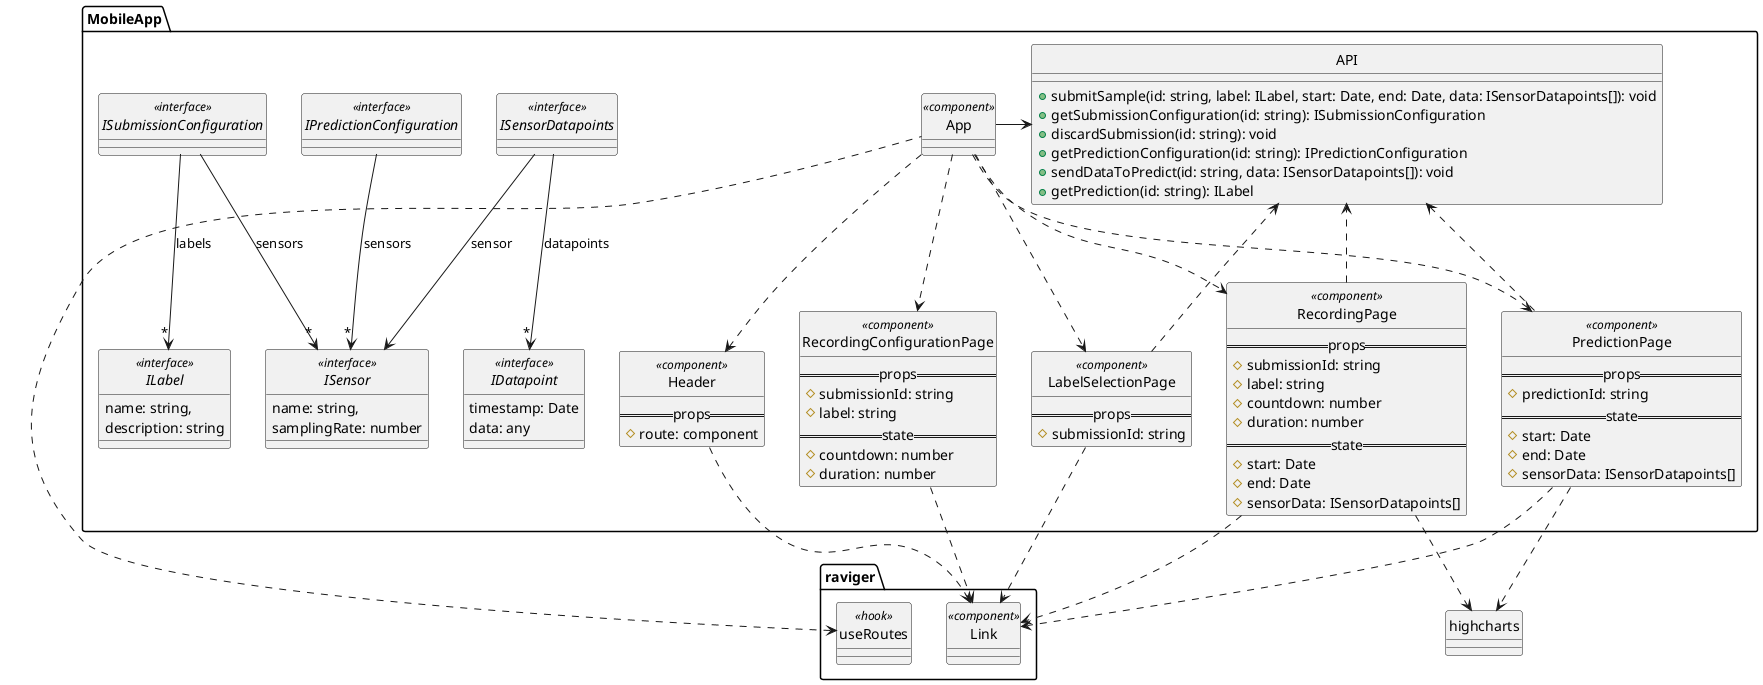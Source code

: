@startuml DesktopApp
' skinparam monochrome true
' skinparam linetype ortho
hide circle

class "highcharts"
class "raviger.useRoutes" << hook >>
class "raviger.Link" << component >>
' class "MaterialUI.TextField" << component >>
' class "MaterialUI.Button" << component >>
' class "MaterialUI.Checkbox" << component >>
' class "MaterialUI.Dropdown" << component >>
' class "MaterialUI.FormControlLabel" << component >>
' class "MaterialUI.Accordion" << component >>
' class "MaterialUI.List" << component >>
' class "MaterialUI.ListItem" << component >>
' class "MaterialUI.ListItemIcon" << component >>
' class "MaterialUI.Table" << component >>
' class "MaterialUI.TableHead" << component >>
' class "MaterialUI.TableRow" << component >>
' class "MaterialUI.TableCell" << component >>
' class "MaterialUI.TableBody" << component >>
' class "MaterialUI.CircularProgressWithLabel" << component >>

package MobileApp {
    interface ISensor << interface >> {
        name: string,
        samplingRate: number
    }
    interface ILabel << interface >> {
        name: string,
        description: string
    }
    interface ISensorDatapoints << interface >>
    ISensorDatapoints --> "*" IDatapoint : datapoints
    ISensorDatapoints --> ISensor: sensor
    interface IDatapoint << interface >> {
        timestamp: Date
        data: any
    }
    interface ISubmissionConfiguration << interface >>
    ISubmissionConfiguration --> "*" ILabel : labels
    ISubmissionConfiguration --> "*" ISensor : sensors
    interface IPredictionConfiguration << interface >>
    IPredictionConfiguration --> "*" ISensor : sensors

    class API {
        +submitSample(id: string, label: ILabel, start: Date, end: Date, data: ISensorDatapoints[]): void
        +getSubmissionConfiguration(id: string): ISubmissionConfiguration
        +discardSubmission(id: string): void
        +getPredictionConfiguration(id: string): IPredictionConfiguration
        +sendDataToPredict(id: string, data: ISensorDatapoints[]): void
        +getPrediction(id: string): ILabel
    }

    API <- App
    "raviger.useRoutes" <.. App
    class App << component >>
    App ..> Header
    class Header << component >> {
        ==props==
        # route: component
    }
    Header ..> "raviger.Link"

    App ..> LabelSelectionPage
    class LabelSelectionPage << component >> {
        ==props==
        # submissionId: string
    }
    LabelSelectionPage ..> API
    LabelSelectionPage ..> "raviger.Link"

    App ..> RecordingConfigurationPage
    class RecordingConfigurationPage << component >> {
        ==props==
        # submissionId: string
        # label: string
        ==state==
        # countdown: number
        # duration: number
    }
    RecordingConfigurationPage ..> "raviger.Link"

    App ..> RecordingPage
    class RecordingPage << component >> {
        ==props==
        # submissionId: string
        # label: string
        # countdown: number
        # duration: number
        ==state==
        # start: Date
        # end: Date
        # sensorData: ISensorDatapoints[]
    }
    RecordingPage ..> "raviger.Link"
    RecordingPage ..> "highcharts"
    RecordingPage ..> API

    App ..> PredictionPage
    class PredictionPage << component >> {
        ==props==
        # predictionId: string
        ==state==
        # start: Date
        # end: Date
        # sensorData: ISensorDatapoints[]
    }
    PredictionPage ..> "raviger.Link"
    PredictionPage ..> "highcharts"
    PredictionPage ..> API

}

@enduml